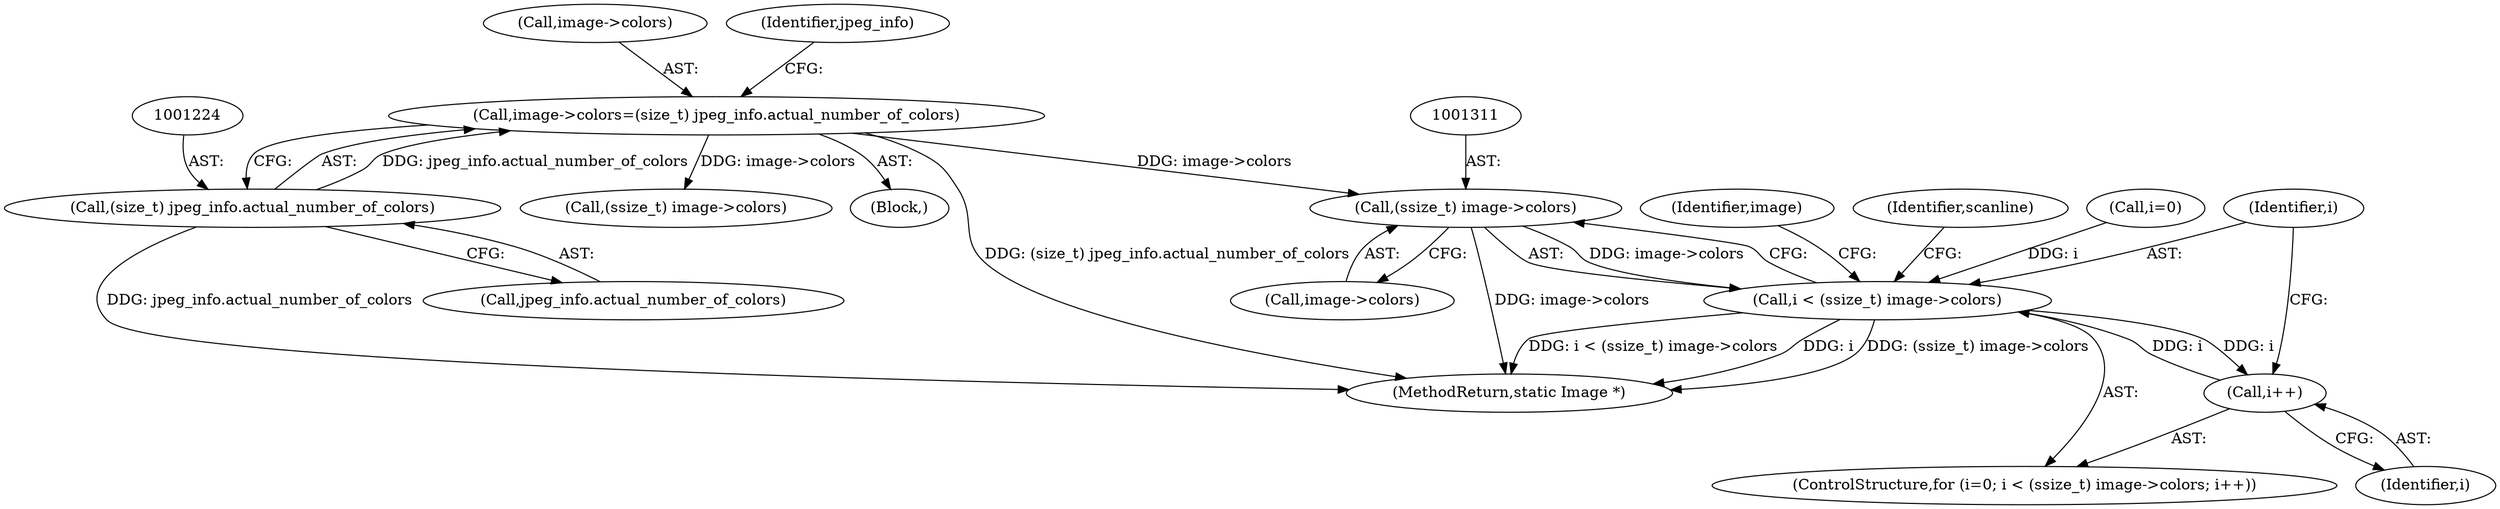 digraph "0_ImageMagick_948356eec65aea91995d4b7cc487d197d2c5f602@pointer" {
"1001310" [label="(Call,(ssize_t) image->colors)"];
"1001219" [label="(Call,image->colors=(size_t) jpeg_info.actual_number_of_colors)"];
"1001223" [label="(Call,(size_t) jpeg_info.actual_number_of_colors)"];
"1001308" [label="(Call,i < (ssize_t) image->colors)"];
"1001315" [label="(Call,i++)"];
"1001218" [label="(Block,)"];
"1001223" [label="(Call,(size_t) jpeg_info.actual_number_of_colors)"];
"1001316" [label="(Identifier,i)"];
"1001305" [label="(Call,i=0)"];
"1001225" [label="(Call,jpeg_info.actual_number_of_colors)"];
"1001304" [label="(ControlStructure,for (i=0; i < (ssize_t) image->colors; i++))"];
"1001240" [label="(Call,(ssize_t) image->colors)"];
"1001312" [label="(Call,image->colors)"];
"1001308" [label="(Call,i < (ssize_t) image->colors)"];
"1001219" [label="(Call,image->colors=(size_t) jpeg_info.actual_number_of_colors)"];
"1001310" [label="(Call,(ssize_t) image->colors)"];
"1001220" [label="(Call,image->colors)"];
"1001231" [label="(Identifier,jpeg_info)"];
"1001881" [label="(MethodReturn,static Image *)"];
"1001322" [label="(Identifier,image)"];
"1001377" [label="(Identifier,scanline)"];
"1001309" [label="(Identifier,i)"];
"1001315" [label="(Call,i++)"];
"1001310" -> "1001308"  [label="AST: "];
"1001310" -> "1001312"  [label="CFG: "];
"1001311" -> "1001310"  [label="AST: "];
"1001312" -> "1001310"  [label="AST: "];
"1001308" -> "1001310"  [label="CFG: "];
"1001310" -> "1001881"  [label="DDG: image->colors"];
"1001310" -> "1001308"  [label="DDG: image->colors"];
"1001219" -> "1001310"  [label="DDG: image->colors"];
"1001219" -> "1001218"  [label="AST: "];
"1001219" -> "1001223"  [label="CFG: "];
"1001220" -> "1001219"  [label="AST: "];
"1001223" -> "1001219"  [label="AST: "];
"1001231" -> "1001219"  [label="CFG: "];
"1001219" -> "1001881"  [label="DDG: (size_t) jpeg_info.actual_number_of_colors"];
"1001223" -> "1001219"  [label="DDG: jpeg_info.actual_number_of_colors"];
"1001219" -> "1001240"  [label="DDG: image->colors"];
"1001223" -> "1001225"  [label="CFG: "];
"1001224" -> "1001223"  [label="AST: "];
"1001225" -> "1001223"  [label="AST: "];
"1001223" -> "1001881"  [label="DDG: jpeg_info.actual_number_of_colors"];
"1001308" -> "1001304"  [label="AST: "];
"1001309" -> "1001308"  [label="AST: "];
"1001322" -> "1001308"  [label="CFG: "];
"1001377" -> "1001308"  [label="CFG: "];
"1001308" -> "1001881"  [label="DDG: i < (ssize_t) image->colors"];
"1001308" -> "1001881"  [label="DDG: i"];
"1001308" -> "1001881"  [label="DDG: (ssize_t) image->colors"];
"1001315" -> "1001308"  [label="DDG: i"];
"1001305" -> "1001308"  [label="DDG: i"];
"1001308" -> "1001315"  [label="DDG: i"];
"1001315" -> "1001304"  [label="AST: "];
"1001315" -> "1001316"  [label="CFG: "];
"1001316" -> "1001315"  [label="AST: "];
"1001309" -> "1001315"  [label="CFG: "];
}
